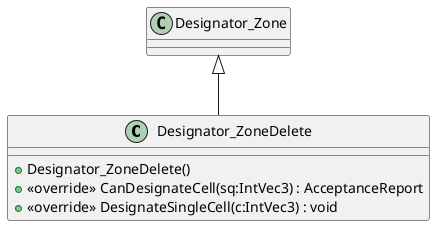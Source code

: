 @startuml
class Designator_ZoneDelete {
    + Designator_ZoneDelete()
    + <<override>> CanDesignateCell(sq:IntVec3) : AcceptanceReport
    + <<override>> DesignateSingleCell(c:IntVec3) : void
}
Designator_Zone <|-- Designator_ZoneDelete
@enduml
